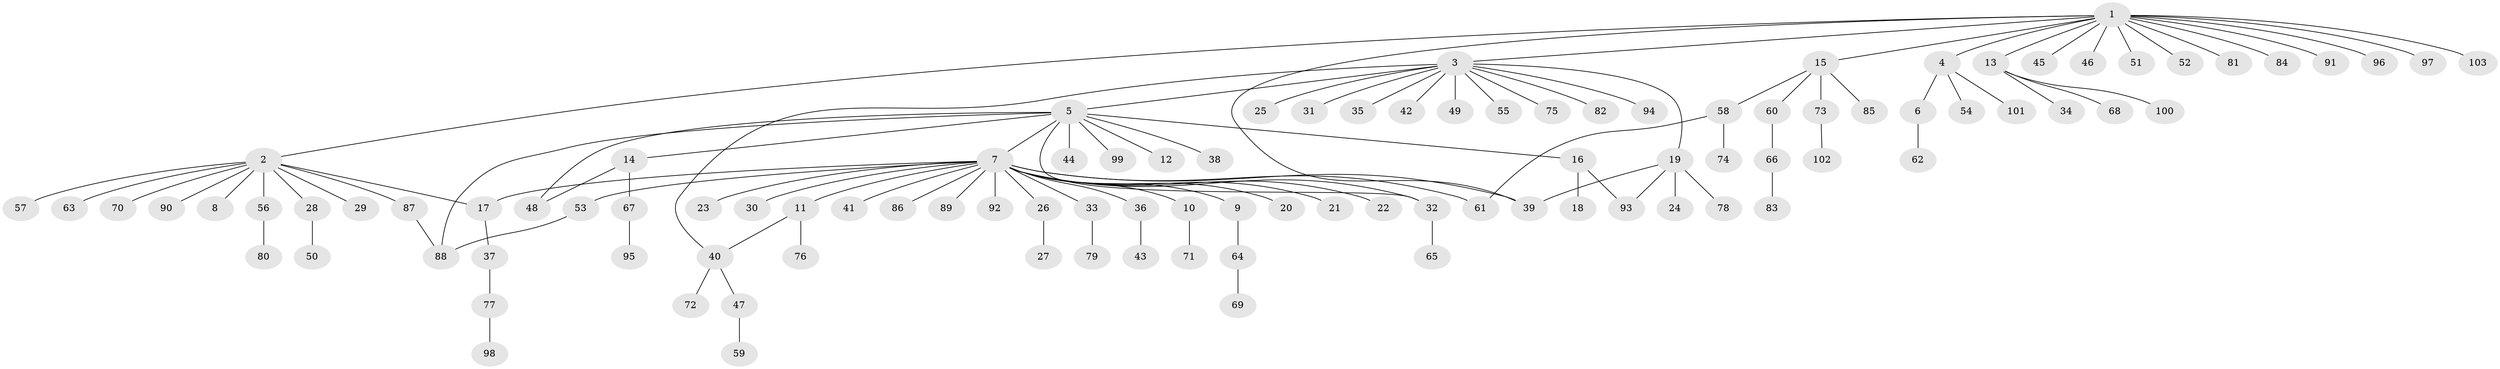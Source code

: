 // Generated by graph-tools (version 1.1) at 2025/11/02/27/25 16:11:13]
// undirected, 103 vertices, 112 edges
graph export_dot {
graph [start="1"]
  node [color=gray90,style=filled];
  1;
  2;
  3;
  4;
  5;
  6;
  7;
  8;
  9;
  10;
  11;
  12;
  13;
  14;
  15;
  16;
  17;
  18;
  19;
  20;
  21;
  22;
  23;
  24;
  25;
  26;
  27;
  28;
  29;
  30;
  31;
  32;
  33;
  34;
  35;
  36;
  37;
  38;
  39;
  40;
  41;
  42;
  43;
  44;
  45;
  46;
  47;
  48;
  49;
  50;
  51;
  52;
  53;
  54;
  55;
  56;
  57;
  58;
  59;
  60;
  61;
  62;
  63;
  64;
  65;
  66;
  67;
  68;
  69;
  70;
  71;
  72;
  73;
  74;
  75;
  76;
  77;
  78;
  79;
  80;
  81;
  82;
  83;
  84;
  85;
  86;
  87;
  88;
  89;
  90;
  91;
  92;
  93;
  94;
  95;
  96;
  97;
  98;
  99;
  100;
  101;
  102;
  103;
  1 -- 2;
  1 -- 3;
  1 -- 4;
  1 -- 13;
  1 -- 15;
  1 -- 39;
  1 -- 45;
  1 -- 46;
  1 -- 51;
  1 -- 52;
  1 -- 81;
  1 -- 84;
  1 -- 91;
  1 -- 96;
  1 -- 97;
  1 -- 103;
  2 -- 8;
  2 -- 17;
  2 -- 28;
  2 -- 29;
  2 -- 56;
  2 -- 57;
  2 -- 63;
  2 -- 70;
  2 -- 87;
  2 -- 90;
  3 -- 5;
  3 -- 19;
  3 -- 25;
  3 -- 31;
  3 -- 35;
  3 -- 40;
  3 -- 42;
  3 -- 49;
  3 -- 55;
  3 -- 75;
  3 -- 82;
  3 -- 94;
  4 -- 6;
  4 -- 54;
  4 -- 101;
  5 -- 7;
  5 -- 12;
  5 -- 14;
  5 -- 16;
  5 -- 32;
  5 -- 38;
  5 -- 44;
  5 -- 48;
  5 -- 88;
  5 -- 99;
  6 -- 62;
  7 -- 9;
  7 -- 10;
  7 -- 11;
  7 -- 17;
  7 -- 20;
  7 -- 21;
  7 -- 22;
  7 -- 23;
  7 -- 26;
  7 -- 30;
  7 -- 32;
  7 -- 33;
  7 -- 36;
  7 -- 39;
  7 -- 41;
  7 -- 53;
  7 -- 61;
  7 -- 86;
  7 -- 89;
  7 -- 92;
  9 -- 64;
  10 -- 71;
  11 -- 40;
  11 -- 76;
  13 -- 34;
  13 -- 68;
  13 -- 100;
  14 -- 48;
  14 -- 67;
  15 -- 58;
  15 -- 60;
  15 -- 73;
  15 -- 85;
  16 -- 18;
  16 -- 93;
  17 -- 37;
  19 -- 24;
  19 -- 39;
  19 -- 78;
  19 -- 93;
  26 -- 27;
  28 -- 50;
  32 -- 65;
  33 -- 79;
  36 -- 43;
  37 -- 77;
  40 -- 47;
  40 -- 72;
  47 -- 59;
  53 -- 88;
  56 -- 80;
  58 -- 61;
  58 -- 74;
  60 -- 66;
  64 -- 69;
  66 -- 83;
  67 -- 95;
  73 -- 102;
  77 -- 98;
  87 -- 88;
}
